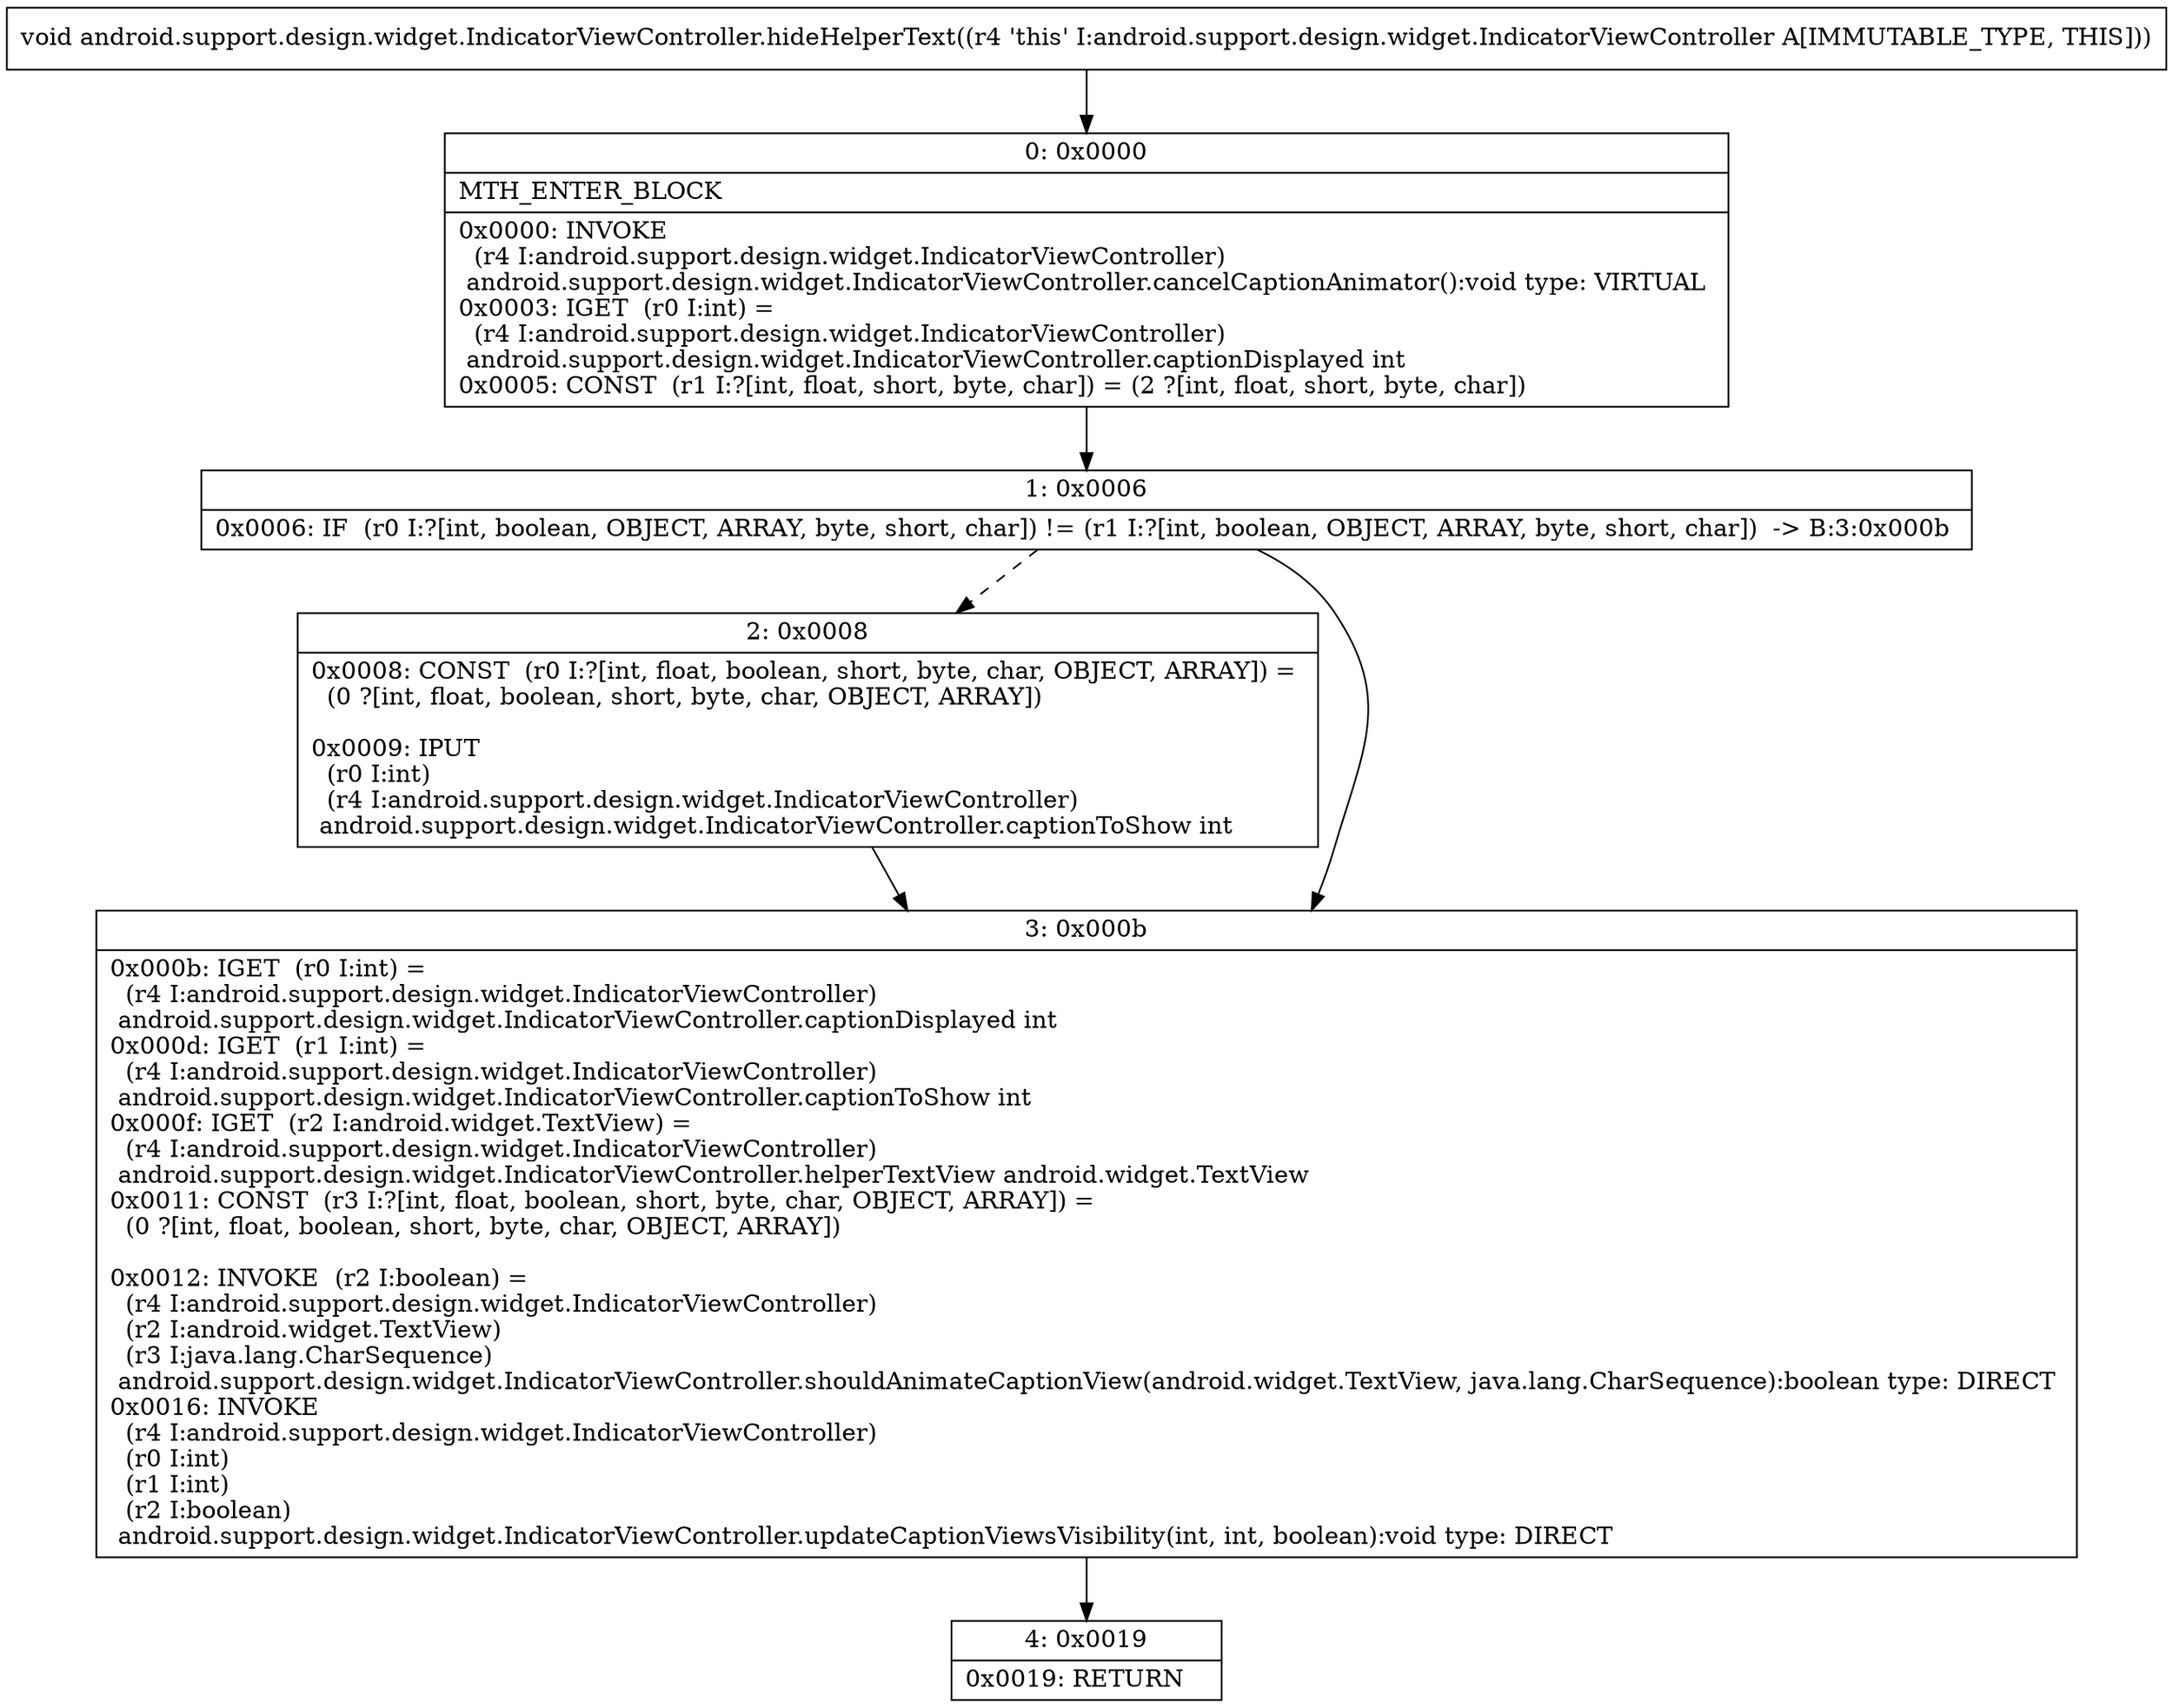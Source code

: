 digraph "CFG forandroid.support.design.widget.IndicatorViewController.hideHelperText()V" {
Node_0 [shape=record,label="{0\:\ 0x0000|MTH_ENTER_BLOCK\l|0x0000: INVOKE  \l  (r4 I:android.support.design.widget.IndicatorViewController)\l android.support.design.widget.IndicatorViewController.cancelCaptionAnimator():void type: VIRTUAL \l0x0003: IGET  (r0 I:int) = \l  (r4 I:android.support.design.widget.IndicatorViewController)\l android.support.design.widget.IndicatorViewController.captionDisplayed int \l0x0005: CONST  (r1 I:?[int, float, short, byte, char]) = (2 ?[int, float, short, byte, char]) \l}"];
Node_1 [shape=record,label="{1\:\ 0x0006|0x0006: IF  (r0 I:?[int, boolean, OBJECT, ARRAY, byte, short, char]) != (r1 I:?[int, boolean, OBJECT, ARRAY, byte, short, char])  \-\> B:3:0x000b \l}"];
Node_2 [shape=record,label="{2\:\ 0x0008|0x0008: CONST  (r0 I:?[int, float, boolean, short, byte, char, OBJECT, ARRAY]) = \l  (0 ?[int, float, boolean, short, byte, char, OBJECT, ARRAY])\l \l0x0009: IPUT  \l  (r0 I:int)\l  (r4 I:android.support.design.widget.IndicatorViewController)\l android.support.design.widget.IndicatorViewController.captionToShow int \l}"];
Node_3 [shape=record,label="{3\:\ 0x000b|0x000b: IGET  (r0 I:int) = \l  (r4 I:android.support.design.widget.IndicatorViewController)\l android.support.design.widget.IndicatorViewController.captionDisplayed int \l0x000d: IGET  (r1 I:int) = \l  (r4 I:android.support.design.widget.IndicatorViewController)\l android.support.design.widget.IndicatorViewController.captionToShow int \l0x000f: IGET  (r2 I:android.widget.TextView) = \l  (r4 I:android.support.design.widget.IndicatorViewController)\l android.support.design.widget.IndicatorViewController.helperTextView android.widget.TextView \l0x0011: CONST  (r3 I:?[int, float, boolean, short, byte, char, OBJECT, ARRAY]) = \l  (0 ?[int, float, boolean, short, byte, char, OBJECT, ARRAY])\l \l0x0012: INVOKE  (r2 I:boolean) = \l  (r4 I:android.support.design.widget.IndicatorViewController)\l  (r2 I:android.widget.TextView)\l  (r3 I:java.lang.CharSequence)\l android.support.design.widget.IndicatorViewController.shouldAnimateCaptionView(android.widget.TextView, java.lang.CharSequence):boolean type: DIRECT \l0x0016: INVOKE  \l  (r4 I:android.support.design.widget.IndicatorViewController)\l  (r0 I:int)\l  (r1 I:int)\l  (r2 I:boolean)\l android.support.design.widget.IndicatorViewController.updateCaptionViewsVisibility(int, int, boolean):void type: DIRECT \l}"];
Node_4 [shape=record,label="{4\:\ 0x0019|0x0019: RETURN   \l}"];
MethodNode[shape=record,label="{void android.support.design.widget.IndicatorViewController.hideHelperText((r4 'this' I:android.support.design.widget.IndicatorViewController A[IMMUTABLE_TYPE, THIS])) }"];
MethodNode -> Node_0;
Node_0 -> Node_1;
Node_1 -> Node_2[style=dashed];
Node_1 -> Node_3;
Node_2 -> Node_3;
Node_3 -> Node_4;
}

